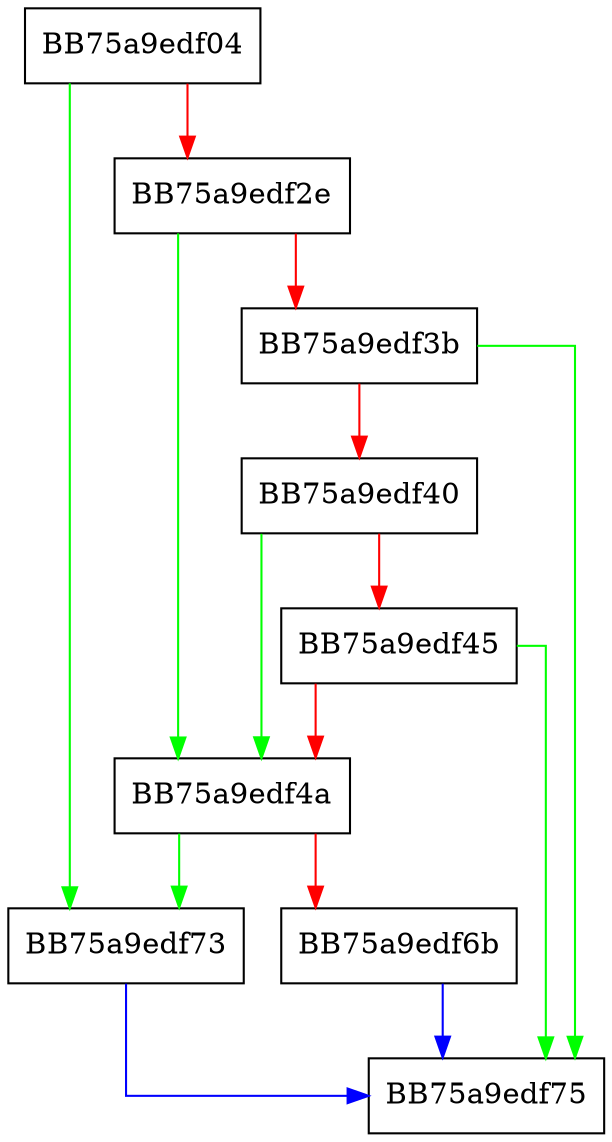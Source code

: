 digraph _Set_delete_flag {
  node [shape="box"];
  graph [splines=ortho];
  BB75a9edf04 -> BB75a9edf73 [color="green"];
  BB75a9edf04 -> BB75a9edf2e [color="red"];
  BB75a9edf2e -> BB75a9edf4a [color="green"];
  BB75a9edf2e -> BB75a9edf3b [color="red"];
  BB75a9edf3b -> BB75a9edf75 [color="green"];
  BB75a9edf3b -> BB75a9edf40 [color="red"];
  BB75a9edf40 -> BB75a9edf4a [color="green"];
  BB75a9edf40 -> BB75a9edf45 [color="red"];
  BB75a9edf45 -> BB75a9edf75 [color="green"];
  BB75a9edf45 -> BB75a9edf4a [color="red"];
  BB75a9edf4a -> BB75a9edf73 [color="green"];
  BB75a9edf4a -> BB75a9edf6b [color="red"];
  BB75a9edf6b -> BB75a9edf75 [color="blue"];
  BB75a9edf73 -> BB75a9edf75 [color="blue"];
}